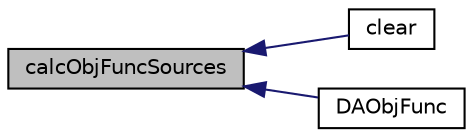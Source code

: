digraph "calcObjFuncSources"
{
  bgcolor="transparent";
  edge [fontname="Helvetica",fontsize="10",labelfontname="Helvetica",labelfontsize="10"];
  node [fontname="Helvetica",fontsize="10",shape=record];
  rankdir="LR";
  Node55 [label="calcObjFuncSources",height=0.2,width=0.4,color="black", fillcolor="grey75", style="filled", fontcolor="black"];
  Node55 -> Node56 [dir="back",color="midnightblue",fontsize="10",style="solid",fontname="Helvetica"];
  Node56 [label="clear",height=0.2,width=0.4,color="black",URL="$classFoam_1_1DAObjFunc.html#ac8bb3912a3ce86b15842e79d0b421204",tooltip="clear up members "];
  Node55 -> Node57 [dir="back",color="midnightblue",fontsize="10",style="solid",fontname="Helvetica"];
  Node57 [label="DAObjFunc",height=0.2,width=0.4,color="black",URL="$classFoam_1_1DAObjFunc.html#a803e29f81a093ac853ff7895ac4d9cd3"];
}
